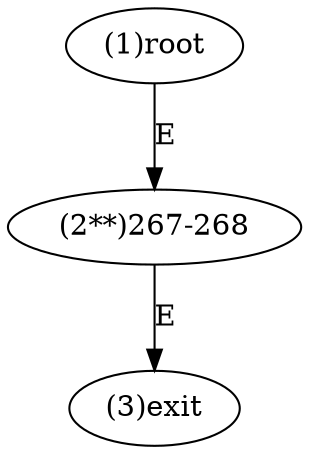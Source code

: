 digraph "" { 
1[ label="(1)root"];
2[ label="(2**)267-268"];
3[ label="(3)exit"];
1->2[ label="E"];
2->3[ label="E"];
}